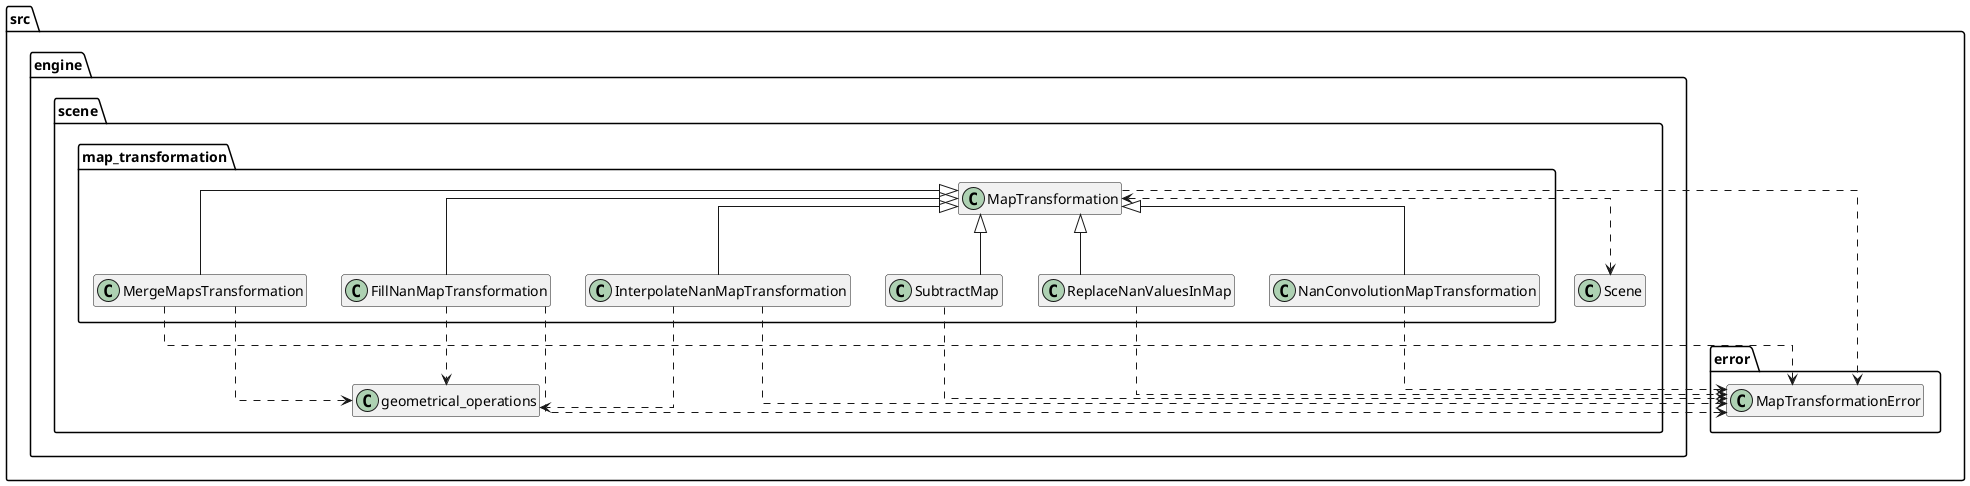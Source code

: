 @startuml

' Template file to use to create the diagrams od the packages.
' Every file must have a sub part called INTERNAL with the internal connections of the package and
' a sub part called EXTERNAL with the external parts.
skinparam linetype polyline
skinparam linetype ortho

!startsub INTERNAL

package src.engine.scene.map_transformation {
    class src.engine.scene.map_transformation.MapTransformation
    class src.engine.scene.map_transformation.MergeMapsTransformation
    class src.engine.scene.map_transformation.FillNanMapTransformation
    class src.engine.scene.map_transformation.InterpolateNanMapTransformation
    class src.engine.scene.map_transformation.NanConvolutionMapTransformation
    class src.engine.scene.map_transformation.SubtractMap
    class src.engine.scene.map_transformation.ReplaceNanValuesInMap
}

src.engine.scene.map_transformation.MergeMapsTransformation -u-|> src.engine.scene.map_transformation.MapTransformation
src.engine.scene.map_transformation.FillNanMapTransformation -u-|> src.engine.scene.map_transformation.MapTransformation
src.engine.scene.map_transformation.InterpolateNanMapTransformation -u-|> src.engine.scene.map_transformation.MapTransformation
src.engine.scene.map_transformation.NanConvolutionMapTransformation -u-|> src.engine.scene.map_transformation.MapTransformation
src.engine.scene.map_transformation.SubtractMap -u-|> src.engine.scene.map_transformation.MapTransformation
src.engine.scene.map_transformation.ReplaceNanValuesInMap -u-|> src.engine.scene.map_transformation.MapTransformation
!endsub

!startsub EXTERNAL
    src.engine.scene.map_transformation.MapTransformation <..> src.engine.scene.Scene

    src.engine.scene.map_transformation.MapTransformation ..> src.error.MapTransformationError

    src.engine.scene.map_transformation.MergeMapsTransformation ..> src.error.MapTransformationError
    src.engine.scene.map_transformation.MergeMapsTransformation ..> src.engine.scene.geometrical_operations

    src.engine.scene.map_transformation.FillNanMapTransformation ..> src.error.MapTransformationError
    src.engine.scene.map_transformation.FillNanMapTransformation ..> src.engine.scene.geometrical_operations

    src.engine.scene.map_transformation.InterpolateNanMapTransformation ..> src.error.MapTransformationError
    src.engine.scene.map_transformation.InterpolateNanMapTransformation ..> src.engine.scene.geometrical_operations

    src.engine.scene.map_transformation.NanConvolutionMapTransformation ..> src.error.MapTransformationError

    src.engine.scene.map_transformation.SubtractMap ..> src.error.MapTransformationError

    src.engine.scene.map_transformation.ReplaceNanValuesInMap ..> src.error.MapTransformationError
!endsub


' Code that will affect only the current diagram
' can be messy since it will not be imported
hide members

@enduml